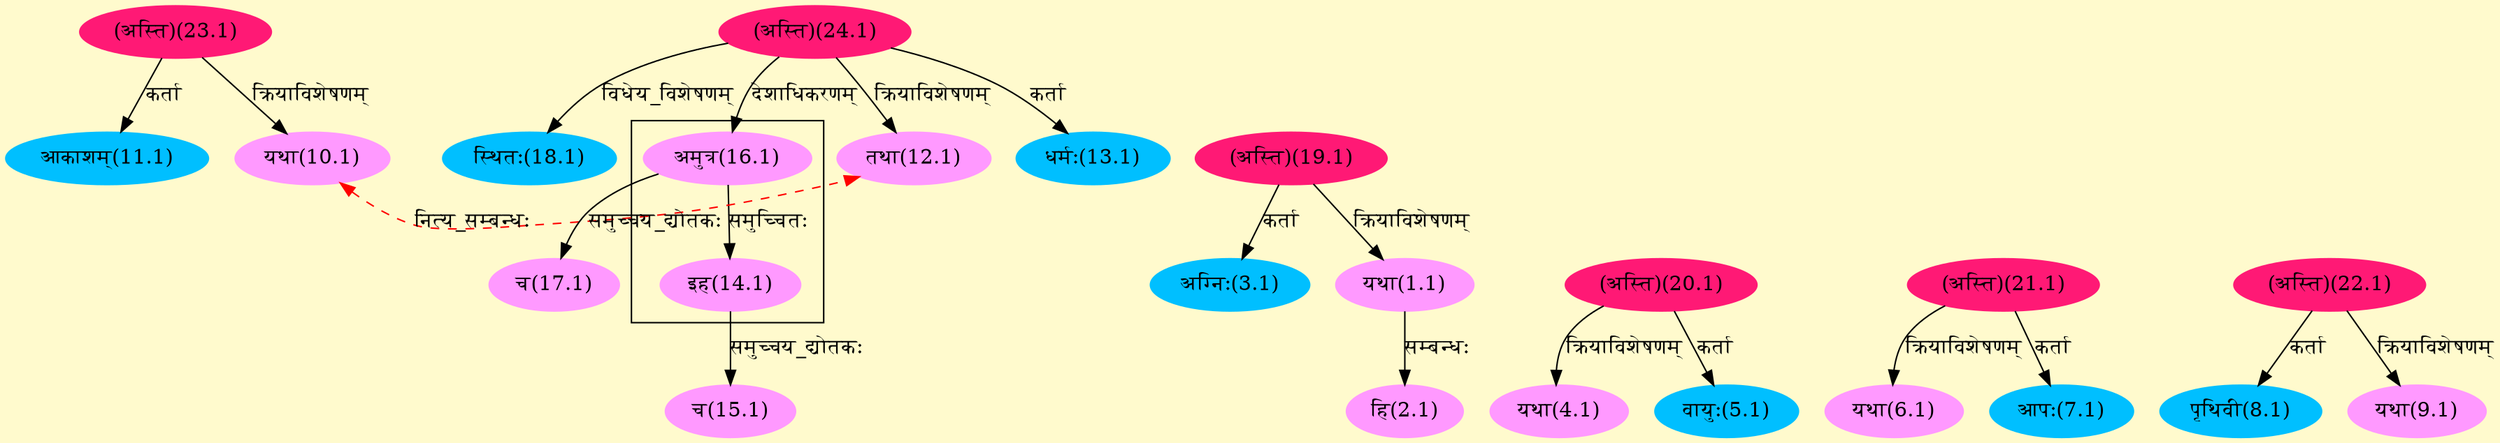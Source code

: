 digraph G{
rankdir=BT;
 compound=true;
 bgcolor="lemonchiffon1";

subgraph cluster_1{
Node14_1 [style=filled, color="#FF99FF" label = "इह(14.1)"]
Node16_1 [style=filled, color="#FF99FF" label = "अमुत्र(16.1)"]

}
Node1_1 [style=filled, color="#FF99FF" label = "यथा(1.1)"]
Node19_1 [style=filled, color="#FF1975" label = "(अस्ति)(19.1)"]
Node2_1 [style=filled, color="#FF99FF" label = "हि(2.1)"]
Node3_1 [style=filled, color="#00BFFF" label = "अग्निः(3.1)"]
Node4_1 [style=filled, color="#FF99FF" label = "यथा(4.1)"]
Node20_1 [style=filled, color="#FF1975" label = "(अस्ति)(20.1)"]
Node5_1 [style=filled, color="#00BFFF" label = "वायुः(5.1)"]
Node6_1 [style=filled, color="#FF99FF" label = "यथा(6.1)"]
Node21_1 [style=filled, color="#FF1975" label = "(अस्ति)(21.1)"]
Node7_1 [style=filled, color="#00BFFF" label = "आपः(7.1)"]
Node8_1 [style=filled, color="#00BFFF" label = "पृथिवी(8.1)"]
Node22_1 [style=filled, color="#FF1975" label = "(अस्ति)(22.1)"]
Node9_1 [style=filled, color="#FF99FF" label = "यथा(9.1)"]
Node10_1 [style=filled, color="#FF99FF" label = "यथा(10.1)"]
Node23_1 [style=filled, color="#FF1975" label = "(अस्ति)(23.1)"]
Node12_1 [style=filled, color="#FF99FF" label = "तथा(12.1)"]
Node11_1 [style=filled, color="#00BFFF" label = "आकाशम्(11.1)"]
Node24_1 [style=filled, color="#FF1975" label = "(अस्ति)(24.1)"]
Node13_1 [style=filled, color="#00BFFF" label = "धर्मः(13.1)"]
Node15_1 [style=filled, color="#FF99FF" label = "च(15.1)"]
Node14_1 [style=filled, color="#FF99FF" label = "इह(14.1)"]
Node16_1 [style=filled, color="#FF99FF" label = "अमुत्र(16.1)"]
Node17_1 [style=filled, color="#FF99FF" label = "च(17.1)"]
Node18_1 [style=filled, color="#00BFFF" label = "स्थितः(18.1)"]
{rank = same; Node10_1; Node12_1;}
/* Start of Relations section */

Node1_1 -> Node19_1 [  label="क्रियाविशेषणम्"  dir="back" ]
Node2_1 -> Node1_1 [  label="सम्बन्धः"  dir="back" ]
Node3_1 -> Node19_1 [  label="कर्ता"  dir="back" ]
Node4_1 -> Node20_1 [  label="क्रियाविशेषणम्"  dir="back" ]
Node5_1 -> Node20_1 [  label="कर्ता"  dir="back" ]
Node6_1 -> Node21_1 [  label="क्रियाविशेषणम्"  dir="back" ]
Node7_1 -> Node21_1 [  label="कर्ता"  dir="back" ]
Node8_1 -> Node22_1 [  label="कर्ता"  dir="back" ]
Node9_1 -> Node22_1 [  label="क्रियाविशेषणम्"  dir="back" ]
Node10_1 -> Node23_1 [  label="क्रियाविशेषणम्"  dir="back" ]
Node10_1 -> Node12_1 [ style=dashed color="red" label="नित्य_सम्बन्धः"  dir="both" ]
Node11_1 -> Node23_1 [  label="कर्ता"  dir="back" ]
Node12_1 -> Node24_1 [  label="क्रियाविशेषणम्"  dir="back" ]
Node13_1 -> Node24_1 [  label="कर्ता"  dir="back" ]
Node14_1 -> Node16_1 [  label="समुच्चितः"  dir="back" ]
Node15_1 -> Node14_1 [  label="समुच्चय_द्योतकः"  dir="back" ]
Node16_1 -> Node24_1 [  label="देशाधिकरणम्"  dir="back" ]
Node17_1 -> Node16_1 [  label="समुच्चय_द्योतकः"  dir="back" ]
Node18_1 -> Node24_1 [  label="विधेय_विशेषणम्"  dir="back" ]
}
